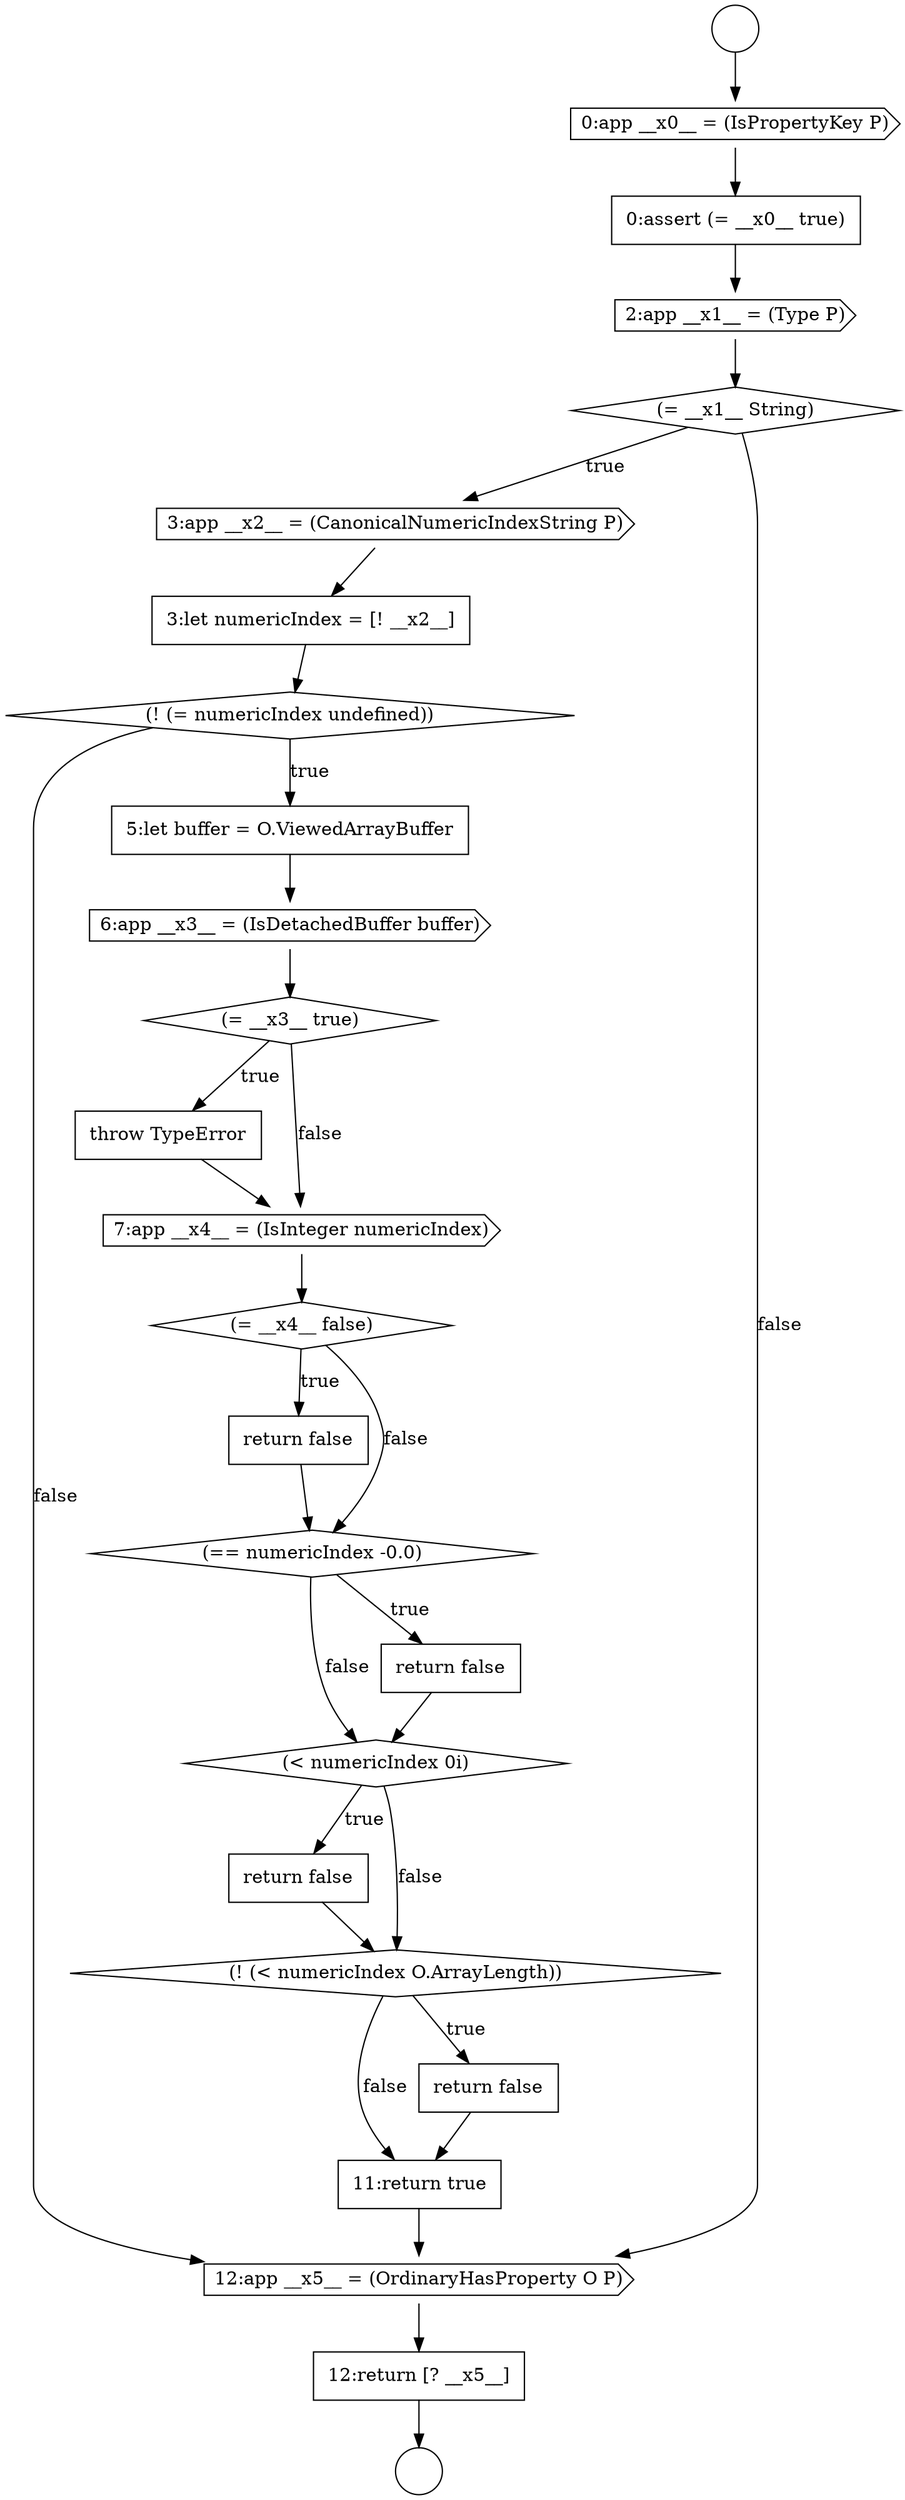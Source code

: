 digraph {
  node2630 [shape=diamond, label=<<font color="black">(= __x4__ false)</font>> color="black" fillcolor="white" style=filled]
  node2622 [shape=cds, label=<<font color="black">3:app __x2__ = (CanonicalNumericIndexString P)</font>> color="black" fillcolor="white" style=filled]
  node2627 [shape=diamond, label=<<font color="black">(= __x3__ true)</font>> color="black" fillcolor="white" style=filled]
  node2635 [shape=none, margin=0, label=<<font color="black">
    <table border="0" cellborder="1" cellspacing="0" cellpadding="10">
      <tr><td align="left">return false</td></tr>
    </table>
  </font>> color="black" fillcolor="white" style=filled]
  node2616 [shape=circle label=" " color="black" fillcolor="white" style=filled]
  node2621 [shape=diamond, label=<<font color="black">(= __x1__ String)</font>> color="black" fillcolor="white" style=filled]
  node2628 [shape=none, margin=0, label=<<font color="black">
    <table border="0" cellborder="1" cellspacing="0" cellpadding="10">
      <tr><td align="left">throw TypeError</td></tr>
    </table>
  </font>> color="black" fillcolor="white" style=filled]
  node2629 [shape=cds, label=<<font color="black">7:app __x4__ = (IsInteger numericIndex)</font>> color="black" fillcolor="white" style=filled]
  node2626 [shape=cds, label=<<font color="black">6:app __x3__ = (IsDetachedBuffer buffer)</font>> color="black" fillcolor="white" style=filled]
  node2623 [shape=none, margin=0, label=<<font color="black">
    <table border="0" cellborder="1" cellspacing="0" cellpadding="10">
      <tr><td align="left">3:let numericIndex = [! __x2__]</td></tr>
    </table>
  </font>> color="black" fillcolor="white" style=filled]
  node2640 [shape=none, margin=0, label=<<font color="black">
    <table border="0" cellborder="1" cellspacing="0" cellpadding="10">
      <tr><td align="left">12:return [? __x5__]</td></tr>
    </table>
  </font>> color="black" fillcolor="white" style=filled]
  node2618 [shape=cds, label=<<font color="black">0:app __x0__ = (IsPropertyKey P)</font>> color="black" fillcolor="white" style=filled]
  node2639 [shape=cds, label=<<font color="black">12:app __x5__ = (OrdinaryHasProperty O P)</font>> color="black" fillcolor="white" style=filled]
  node2631 [shape=none, margin=0, label=<<font color="black">
    <table border="0" cellborder="1" cellspacing="0" cellpadding="10">
      <tr><td align="left">return false</td></tr>
    </table>
  </font>> color="black" fillcolor="white" style=filled]
  node2638 [shape=none, margin=0, label=<<font color="black">
    <table border="0" cellborder="1" cellspacing="0" cellpadding="10">
      <tr><td align="left">11:return true</td></tr>
    </table>
  </font>> color="black" fillcolor="white" style=filled]
  node2634 [shape=diamond, label=<<font color="black">(&lt; numericIndex 0i)</font>> color="black" fillcolor="white" style=filled]
  node2617 [shape=circle label=" " color="black" fillcolor="white" style=filled]
  node2624 [shape=diamond, label=<<font color="black">(! (= numericIndex undefined))</font>> color="black" fillcolor="white" style=filled]
  node2637 [shape=none, margin=0, label=<<font color="black">
    <table border="0" cellborder="1" cellspacing="0" cellpadding="10">
      <tr><td align="left">return false</td></tr>
    </table>
  </font>> color="black" fillcolor="white" style=filled]
  node2632 [shape=diamond, label=<<font color="black">(== numericIndex -0.0)</font>> color="black" fillcolor="white" style=filled]
  node2625 [shape=none, margin=0, label=<<font color="black">
    <table border="0" cellborder="1" cellspacing="0" cellpadding="10">
      <tr><td align="left">5:let buffer = O.ViewedArrayBuffer</td></tr>
    </table>
  </font>> color="black" fillcolor="white" style=filled]
  node2620 [shape=cds, label=<<font color="black">2:app __x1__ = (Type P)</font>> color="black" fillcolor="white" style=filled]
  node2633 [shape=none, margin=0, label=<<font color="black">
    <table border="0" cellborder="1" cellspacing="0" cellpadding="10">
      <tr><td align="left">return false</td></tr>
    </table>
  </font>> color="black" fillcolor="white" style=filled]
  node2636 [shape=diamond, label=<<font color="black">(! (&lt; numericIndex O.ArrayLength))</font>> color="black" fillcolor="white" style=filled]
  node2619 [shape=none, margin=0, label=<<font color="black">
    <table border="0" cellborder="1" cellspacing="0" cellpadding="10">
      <tr><td align="left">0:assert (= __x0__ true)</td></tr>
    </table>
  </font>> color="black" fillcolor="white" style=filled]
  node2624 -> node2625 [label=<<font color="black">true</font>> color="black"]
  node2624 -> node2639 [label=<<font color="black">false</font>> color="black"]
  node2635 -> node2636 [ color="black"]
  node2640 -> node2617 [ color="black"]
  node2619 -> node2620 [ color="black"]
  node2623 -> node2624 [ color="black"]
  node2629 -> node2630 [ color="black"]
  node2639 -> node2640 [ color="black"]
  node2631 -> node2632 [ color="black"]
  node2621 -> node2622 [label=<<font color="black">true</font>> color="black"]
  node2621 -> node2639 [label=<<font color="black">false</font>> color="black"]
  node2638 -> node2639 [ color="black"]
  node2636 -> node2637 [label=<<font color="black">true</font>> color="black"]
  node2636 -> node2638 [label=<<font color="black">false</font>> color="black"]
  node2634 -> node2635 [label=<<font color="black">true</font>> color="black"]
  node2634 -> node2636 [label=<<font color="black">false</font>> color="black"]
  node2632 -> node2633 [label=<<font color="black">true</font>> color="black"]
  node2632 -> node2634 [label=<<font color="black">false</font>> color="black"]
  node2630 -> node2631 [label=<<font color="black">true</font>> color="black"]
  node2630 -> node2632 [label=<<font color="black">false</font>> color="black"]
  node2637 -> node2638 [ color="black"]
  node2625 -> node2626 [ color="black"]
  node2633 -> node2634 [ color="black"]
  node2628 -> node2629 [ color="black"]
  node2616 -> node2618 [ color="black"]
  node2620 -> node2621 [ color="black"]
  node2622 -> node2623 [ color="black"]
  node2618 -> node2619 [ color="black"]
  node2626 -> node2627 [ color="black"]
  node2627 -> node2628 [label=<<font color="black">true</font>> color="black"]
  node2627 -> node2629 [label=<<font color="black">false</font>> color="black"]
}
